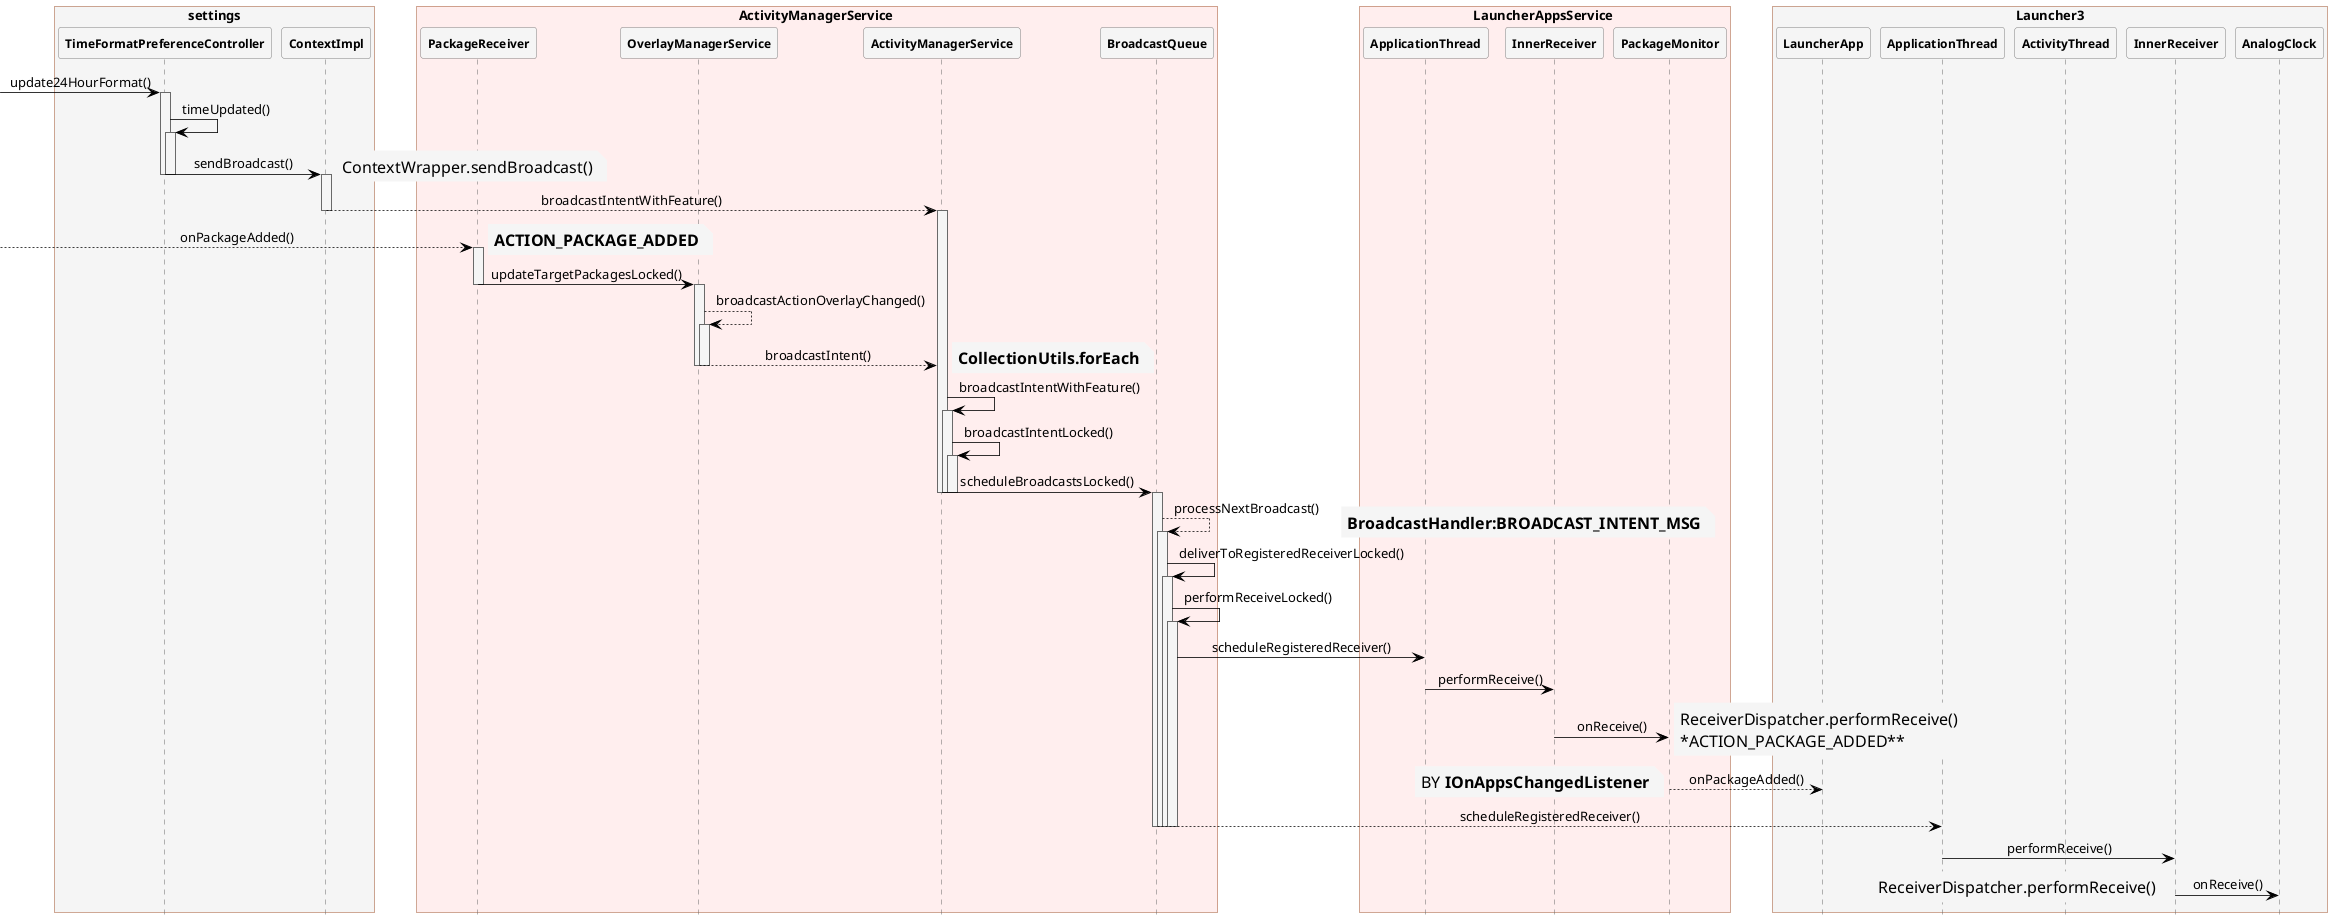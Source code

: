 @startuml broadcast
 
hide footbox
skinparam {
    ' defaultFontName Abyssinica SIL
    Shadowing false  
    backgroundColor white
    NoteFontColor #Black
    NoteFontSize 16
    NoteTextAlignment left
    NoteBackgroundColor WhiteSmoke
    NoteColor transparent
    NoteBorderThickness 0
    NoteBorderColor transparent
    NoteBorderThickness 0
    NoteShadowing false
    ParticipantPadding 0
    BoxPadding 20
    dpi 96
    ClassBackgroundColor transparent
    ClassHeaderBackgroundColor lightBlue
    ClassStereotypeFontColor transparent
    SequenceBoxBordercolor sienna
    SequenceBoxFontSize 24
    SequenceBoxFontColor Black
    SequenceBoxBackgroundColor WhiteSmoke
    SequenceLifeLineBackgroundColor WhiteSmoke
    SequenceMessageAlignment center
    SequenceGroupHeaderFontColor White
    SequenceGroupHeaderFontSize 20
    SequenceGroupBodyBackgroundColor transparent
    SequenceGroupBorderThickness 4
    ' SequenceGroupBackgroundColor DarkOliveGreen
    ' SequenceGroupBorderColor DarkOliveGreen
    SequenceGroupBackgroundColor LightBlue
    SequenceGroupBorderColor LightBlue
    ' transparent
    sequence {
        ParticipantBackgroundColor WhiteSmoke
        ParticipantBorderColor Gray
        ParticipantFontStyle Bold
        ParticipantFontSize 12
        ParticipantPadding 0

        LifeLineBorderColor DimGray
        ArrowColor Black
        ArrowThickness 0.8
        ColorArrowSeparationSpace 30
    }
}

box settings 
participant TimeFormatPreferenceController
' participant ContextWrapper
participant ContextImpl
end box

box system_process
box ActivityManagerService #FFEEEE
participant PackageReceiver
participant OverlayManagerService
participant ActivityManagerService
participant BroadcastQueue
end box
box LauncherAppsService #FFEEEE
participant ApplicationThread
participant InnerReceiver
participant PackageMonitor
end box
end box

box Launcher3
participant LauncherApp
participant "ApplicationThread" as ApplicationThread2
participant ActivityThread
participant "InnerReceiver" as InnerReceiver2
participant AnalogClock
end box


->TimeFormatPreferenceController:update24HourFormat()
activate TimeFormatPreferenceController
TimeFormatPreferenceController->TimeFormatPreferenceController:timeUpdated()
activate TimeFormatPreferenceController
TimeFormatPreferenceController->ContextImpl:sendBroadcast()
note right:ContextWrapper.sendBroadcast()
deactivate TimeFormatPreferenceController
deactivate TimeFormatPreferenceController
activate ContextImpl
ContextImpl-->ActivityManagerService:broadcastIntentWithFeature()
deactivate ContextImpl
activate ActivityManagerService

-->PackageReceiver:onPackageAdded()
note right:**ACTION_PACKAGE_ADDED**
activate PackageReceiver
PackageReceiver->OverlayManagerService:updateTargetPackagesLocked()
deactivate PackageReceiver
activate OverlayManagerService
OverlayManagerService-->OverlayManagerService:broadcastActionOverlayChanged()
activate OverlayManagerService
OverlayManagerService-->ActivityManagerService:broadcastIntent()
note right:**CollectionUtils.forEach**
deactivate OverlayManagerService
deactivate OverlayManagerService
ActivityManagerService->ActivityManagerService:broadcastIntentWithFeature()
activate ActivityManagerService
ActivityManagerService->ActivityManagerService:broadcastIntentLocked()
activate ActivityManagerService
ActivityManagerService->BroadcastQueue:scheduleBroadcastsLocked()
deactivate ActivityManagerService
deactivate ActivityManagerService
deactivate ActivityManagerService
activate BroadcastQueue
BroadcastQueue-->BroadcastQueue:processNextBroadcast()
note right:**BroadcastHandler:BROADCAST_INTENT_MSG**
activate BroadcastQueue


BroadcastQueue->BroadcastQueue:deliverToRegisteredReceiverLocked()
activate BroadcastQueue
BroadcastQueue->BroadcastQueue:performReceiveLocked()
activate BroadcastQueue
BroadcastQueue->ApplicationThread:scheduleRegisteredReceiver()
ApplicationThread->InnerReceiver:performReceive()
InnerReceiver->PackageMonitor:onReceive()
note right:ReceiverDispatcher.performReceive()\n\**ACTION_PACKAGE_ADDED**
PackageMonitor-->LauncherApp:onPackageAdded()
note left:BY **IOnAppsChangedListener**

BroadcastQueue-->ApplicationThread2:scheduleRegisteredReceiver()
deactivate BroadcastQueue
deactivate BroadcastQueue
deactivate BroadcastQueue
deactivate BroadcastQueue
ApplicationThread2->InnerReceiver2:performReceive()
InnerReceiver2->AnalogClock:onReceive()
note left:ReceiverDispatcher.performReceive()
' note left:BroadcastReceiver.onReceive()

' BroadcastQueue->BroadcastQueue:processNextBroadcastLocked()
' activate BroadcastQueue
' BroadcastQueue->BroadcastQueue:processCurBroadcastLocked()
' activate BroadcastQueue
' BroadcastQueue-->ApplicationThread2:scheduleReceiver()
' deactivate BroadcastQueue
' deactivate BroadcastQueue
' ApplicationThread2-->ActivityThread:handleReceiver()
' note right:RECEIVER



@enduml